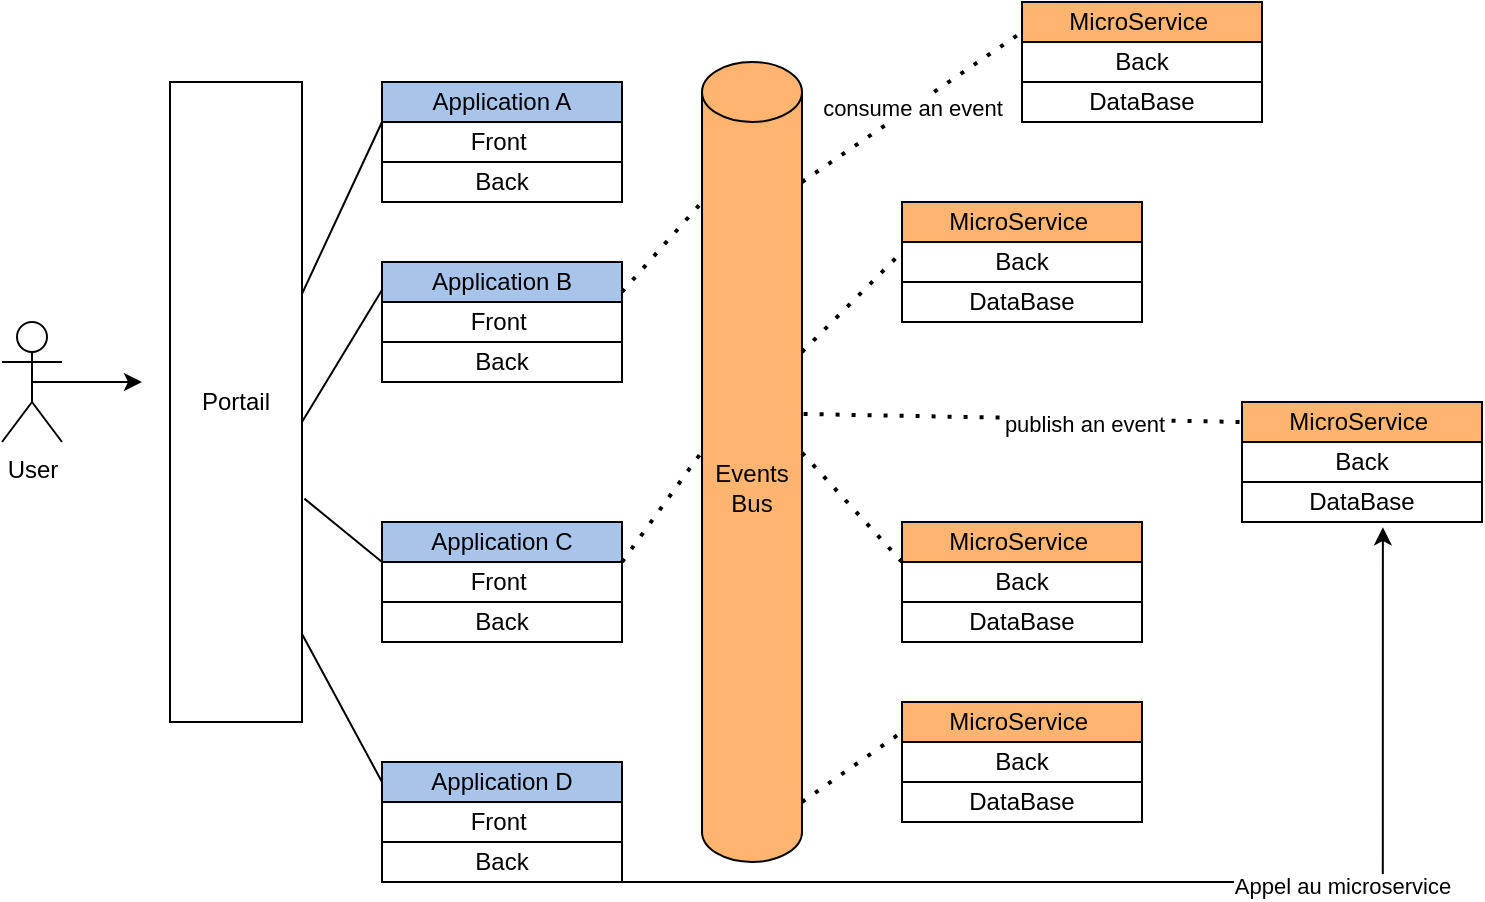 <mxfile version="13.8.9-1" type="github">
  <diagram id="q87qz0QwqE8sBQXYNTOX" name="Page-1">
    <mxGraphModel dx="1038" dy="548" grid="1" gridSize="10" guides="1" tooltips="1" connect="1" arrows="1" fold="1" page="1" pageScale="1" pageWidth="827" pageHeight="1169" math="0" shadow="0">
      <root>
        <mxCell id="0" />
        <mxCell id="1" parent="0" />
        <mxCell id="-Fz0O9VPjYnXU61P3-lc-1" value="Application A" style="rounded=0;whiteSpace=wrap;html=1;fillColor=#A9C4EB;" parent="1" vertex="1">
          <mxGeometry x="240" y="50" width="120" height="20" as="geometry" />
        </mxCell>
        <mxCell id="-Fz0O9VPjYnXU61P3-lc-2" value="User" style="shape=umlActor;verticalLabelPosition=bottom;verticalAlign=top;html=1;outlineConnect=0;" parent="1" vertex="1">
          <mxGeometry x="50" y="170" width="30" height="60" as="geometry" />
        </mxCell>
        <mxCell id="-Fz0O9VPjYnXU61P3-lc-5" value="" style="endArrow=classic;html=1;exitX=0.5;exitY=0.5;exitDx=0;exitDy=0;exitPerimeter=0;" parent="1" source="-Fz0O9VPjYnXU61P3-lc-2" edge="1">
          <mxGeometry width="50" height="50" relative="1" as="geometry">
            <mxPoint x="390" y="300" as="sourcePoint" />
            <mxPoint x="120" y="200" as="targetPoint" />
          </mxGeometry>
        </mxCell>
        <mxCell id="-Fz0O9VPjYnXU61P3-lc-10" style="edgeStyle=orthogonalEdgeStyle;rounded=0;orthogonalLoop=1;jettySize=auto;html=1;exitX=0.5;exitY=1;exitDx=0;exitDy=0;" parent="1" edge="1">
          <mxGeometry relative="1" as="geometry">
            <mxPoint x="745" y="200" as="sourcePoint" />
            <mxPoint x="745" y="200" as="targetPoint" />
          </mxGeometry>
        </mxCell>
        <mxCell id="-Fz0O9VPjYnXU61P3-lc-11" value="Portail" style="rounded=0;whiteSpace=wrap;html=1;" parent="1" vertex="1">
          <mxGeometry x="134" y="50" width="66" height="320" as="geometry" />
        </mxCell>
        <mxCell id="-Fz0O9VPjYnXU61P3-lc-12" value="Front&amp;nbsp;" style="rounded=0;whiteSpace=wrap;html=1;" parent="1" vertex="1">
          <mxGeometry x="240" y="70" width="120" height="20" as="geometry" />
        </mxCell>
        <mxCell id="-Fz0O9VPjYnXU61P3-lc-13" value="Back" style="rounded=0;whiteSpace=wrap;html=1;" parent="1" vertex="1">
          <mxGeometry x="240" y="90" width="120" height="20" as="geometry" />
        </mxCell>
        <mxCell id="-Fz0O9VPjYnXU61P3-lc-14" value="Application B" style="rounded=0;whiteSpace=wrap;html=1;fillColor=#A9C4EB;" parent="1" vertex="1">
          <mxGeometry x="240" y="140" width="120" height="20" as="geometry" />
        </mxCell>
        <mxCell id="-Fz0O9VPjYnXU61P3-lc-15" value="Front&amp;nbsp;" style="rounded=0;whiteSpace=wrap;html=1;" parent="1" vertex="1">
          <mxGeometry x="240" y="160" width="120" height="20" as="geometry" />
        </mxCell>
        <mxCell id="-Fz0O9VPjYnXU61P3-lc-16" value="Back" style="rounded=0;whiteSpace=wrap;html=1;" parent="1" vertex="1">
          <mxGeometry x="240" y="180" width="120" height="20" as="geometry" />
        </mxCell>
        <mxCell id="-Fz0O9VPjYnXU61P3-lc-19" value="Back" style="rounded=0;whiteSpace=wrap;html=1;" parent="1" vertex="1">
          <mxGeometry x="240" y="310" width="120" height="20" as="geometry" />
        </mxCell>
        <mxCell id="6cMaasl4A06SphGqTAwq-16" style="edgeStyle=orthogonalEdgeStyle;rounded=0;orthogonalLoop=1;jettySize=auto;html=1;exitX=1;exitY=0.5;exitDx=0;exitDy=0;entryX=0.587;entryY=1.13;entryDx=0;entryDy=0;entryPerimeter=0;" edge="1" parent="1" source="-Fz0O9VPjYnXU61P3-lc-20" target="-Fz0O9VPjYnXU61P3-lc-37">
          <mxGeometry relative="1" as="geometry">
            <Array as="points">
              <mxPoint x="360" y="450" />
              <mxPoint x="740" y="450" />
            </Array>
          </mxGeometry>
        </mxCell>
        <mxCell id="6cMaasl4A06SphGqTAwq-17" value="Appel au microservice" style="edgeLabel;html=1;align=center;verticalAlign=middle;resizable=0;points=[];" vertex="1" connectable="0" parent="6cMaasl4A06SphGqTAwq-16">
          <mxGeometry x="0.348" y="-2" relative="1" as="geometry">
            <mxPoint as="offset" />
          </mxGeometry>
        </mxCell>
        <mxCell id="-Fz0O9VPjYnXU61P3-lc-20" value="Application D" style="rounded=0;whiteSpace=wrap;html=1;fillColor=#A9C4EB;" parent="1" vertex="1">
          <mxGeometry x="240" y="390" width="120" height="20" as="geometry" />
        </mxCell>
        <mxCell id="-Fz0O9VPjYnXU61P3-lc-21" value="Front&amp;nbsp;" style="rounded=0;whiteSpace=wrap;html=1;" parent="1" vertex="1">
          <mxGeometry x="240" y="410" width="120" height="20" as="geometry" />
        </mxCell>
        <mxCell id="-Fz0O9VPjYnXU61P3-lc-22" value="Back" style="rounded=0;whiteSpace=wrap;html=1;" parent="1" vertex="1">
          <mxGeometry x="240" y="430" width="120" height="20" as="geometry" />
        </mxCell>
        <mxCell id="-Fz0O9VPjYnXU61P3-lc-23" value="MicroService&amp;nbsp;" style="rounded=0;whiteSpace=wrap;html=1;fillColor=#FFB570;" parent="1" vertex="1">
          <mxGeometry x="560" y="10" width="120" height="20" as="geometry" />
        </mxCell>
        <mxCell id="-Fz0O9VPjYnXU61P3-lc-24" value="Back" style="rounded=0;whiteSpace=wrap;html=1;" parent="1" vertex="1">
          <mxGeometry x="560" y="30" width="120" height="20" as="geometry" />
        </mxCell>
        <mxCell id="-Fz0O9VPjYnXU61P3-lc-25" value="DataBase" style="rounded=0;whiteSpace=wrap;html=1;" parent="1" vertex="1">
          <mxGeometry x="560" y="50" width="120" height="20" as="geometry" />
        </mxCell>
        <mxCell id="-Fz0O9VPjYnXU61P3-lc-26" value="MicroService&amp;nbsp;" style="rounded=0;whiteSpace=wrap;html=1;fillColor=#FFB570;" parent="1" vertex="1">
          <mxGeometry x="500" y="110" width="120" height="20" as="geometry" />
        </mxCell>
        <mxCell id="-Fz0O9VPjYnXU61P3-lc-27" value="Back" style="rounded=0;whiteSpace=wrap;html=1;" parent="1" vertex="1">
          <mxGeometry x="500" y="130" width="120" height="20" as="geometry" />
        </mxCell>
        <mxCell id="-Fz0O9VPjYnXU61P3-lc-28" value="DataBase" style="rounded=0;whiteSpace=wrap;html=1;" parent="1" vertex="1">
          <mxGeometry x="500" y="150" width="120" height="20" as="geometry" />
        </mxCell>
        <mxCell id="-Fz0O9VPjYnXU61P3-lc-29" value="MicroService&amp;nbsp;" style="rounded=0;whiteSpace=wrap;html=1;fillColor=#FFB570;" parent="1" vertex="1">
          <mxGeometry x="500" y="270" width="120" height="20" as="geometry" />
        </mxCell>
        <mxCell id="-Fz0O9VPjYnXU61P3-lc-30" value="Back" style="rounded=0;whiteSpace=wrap;html=1;" parent="1" vertex="1">
          <mxGeometry x="500" y="290" width="120" height="20" as="geometry" />
        </mxCell>
        <mxCell id="-Fz0O9VPjYnXU61P3-lc-31" value="DataBase" style="rounded=0;whiteSpace=wrap;html=1;" parent="1" vertex="1">
          <mxGeometry x="500" y="310" width="120" height="20" as="geometry" />
        </mxCell>
        <mxCell id="-Fz0O9VPjYnXU61P3-lc-32" value="MicroService&amp;nbsp;" style="rounded=0;whiteSpace=wrap;html=1;fillColor=#FFB570;" parent="1" vertex="1">
          <mxGeometry x="500" y="360" width="120" height="20" as="geometry" />
        </mxCell>
        <mxCell id="-Fz0O9VPjYnXU61P3-lc-33" value="Back" style="rounded=0;whiteSpace=wrap;html=1;" parent="1" vertex="1">
          <mxGeometry x="500" y="380" width="120" height="20" as="geometry" />
        </mxCell>
        <mxCell id="-Fz0O9VPjYnXU61P3-lc-34" value="DataBase" style="rounded=0;whiteSpace=wrap;html=1;" parent="1" vertex="1">
          <mxGeometry x="500" y="400" width="120" height="20" as="geometry" />
        </mxCell>
        <mxCell id="-Fz0O9VPjYnXU61P3-lc-35" value="MicroService&amp;nbsp;" style="rounded=0;whiteSpace=wrap;html=1;fillColor=#FFB570;" parent="1" vertex="1">
          <mxGeometry x="670" y="210" width="120" height="20" as="geometry" />
        </mxCell>
        <mxCell id="-Fz0O9VPjYnXU61P3-lc-36" value="Back" style="rounded=0;whiteSpace=wrap;html=1;" parent="1" vertex="1">
          <mxGeometry x="670" y="230" width="120" height="20" as="geometry" />
        </mxCell>
        <mxCell id="-Fz0O9VPjYnXU61P3-lc-37" value="DataBase" style="rounded=0;whiteSpace=wrap;html=1;" parent="1" vertex="1">
          <mxGeometry x="670" y="250" width="120" height="20" as="geometry" />
        </mxCell>
        <mxCell id="-Fz0O9VPjYnXU61P3-lc-38" value="" style="endArrow=none;html=1;exitX=0;exitY=0.5;exitDx=0;exitDy=0;" parent="1" source="-Fz0O9VPjYnXU61P3-lc-20" edge="1">
          <mxGeometry width="50" height="50" relative="1" as="geometry">
            <mxPoint x="240" y="320" as="sourcePoint" />
            <mxPoint x="200" y="326" as="targetPoint" />
          </mxGeometry>
        </mxCell>
        <mxCell id="-Fz0O9VPjYnXU61P3-lc-39" value="" style="endArrow=none;html=1;exitX=1.018;exitY=0.651;exitDx=0;exitDy=0;exitPerimeter=0;entryX=0;entryY=1;entryDx=0;entryDy=0;" parent="1" source="-Fz0O9VPjYnXU61P3-lc-11" edge="1" target="-Fz0O9VPjYnXU61P3-lc-42">
          <mxGeometry width="50" height="50" relative="1" as="geometry">
            <mxPoint x="490" y="290" as="sourcePoint" />
            <mxPoint x="240" y="250" as="targetPoint" />
          </mxGeometry>
        </mxCell>
        <mxCell id="-Fz0O9VPjYnXU61P3-lc-40" value="" style="endArrow=none;html=1;exitX=1;exitY=0.331;exitDx=0;exitDy=0;exitPerimeter=0;entryX=0;entryY=0;entryDx=0;entryDy=0;" parent="1" source="-Fz0O9VPjYnXU61P3-lc-11" target="-Fz0O9VPjYnXU61P3-lc-12" edge="1">
          <mxGeometry width="50" height="50" relative="1" as="geometry">
            <mxPoint x="190" y="150" as="sourcePoint" />
            <mxPoint x="240" y="100" as="targetPoint" />
          </mxGeometry>
        </mxCell>
        <mxCell id="-Fz0O9VPjYnXU61P3-lc-41" value="" style="endArrow=none;html=1;" parent="1" edge="1">
          <mxGeometry width="50" height="50" relative="1" as="geometry">
            <mxPoint x="200" y="220" as="sourcePoint" />
            <mxPoint x="240" y="154" as="targetPoint" />
            <Array as="points" />
          </mxGeometry>
        </mxCell>
        <mxCell id="-Fz0O9VPjYnXU61P3-lc-42" value="Application C" style="rounded=0;whiteSpace=wrap;html=1;fillColor=#A9C4EB;" parent="1" vertex="1">
          <mxGeometry x="240" y="270" width="120" height="20" as="geometry" />
        </mxCell>
        <mxCell id="-Fz0O9VPjYnXU61P3-lc-43" value="Front&amp;nbsp;" style="rounded=0;whiteSpace=wrap;html=1;" parent="1" vertex="1">
          <mxGeometry x="240" y="290" width="120" height="20" as="geometry" />
        </mxCell>
        <mxCell id="6cMaasl4A06SphGqTAwq-3" value="Events&lt;br&gt;Bus" style="shape=cylinder3;whiteSpace=wrap;html=1;boundedLbl=1;backgroundOutline=1;size=15;fillColor=#FFB570;" vertex="1" parent="1">
          <mxGeometry x="400" y="40" width="50" height="400" as="geometry" />
        </mxCell>
        <mxCell id="6cMaasl4A06SphGqTAwq-4" value="" style="endArrow=none;dashed=1;html=1;dashPattern=1 3;strokeWidth=2;entryX=0.968;entryY=0.484;entryDx=0;entryDy=0;entryPerimeter=0;" edge="1" parent="1" target="6cMaasl4A06SphGqTAwq-3">
          <mxGeometry width="50" height="50" relative="1" as="geometry">
            <mxPoint x="500" y="290" as="sourcePoint" />
            <mxPoint x="440" y="250" as="targetPoint" />
            <Array as="points">
              <mxPoint x="500" y="290" />
            </Array>
          </mxGeometry>
        </mxCell>
        <mxCell id="6cMaasl4A06SphGqTAwq-7" value="" style="endArrow=none;dashed=1;html=1;dashPattern=1 3;strokeWidth=2;" edge="1" parent="1">
          <mxGeometry width="50" height="50" relative="1" as="geometry">
            <mxPoint x="450" y="185" as="sourcePoint" />
            <mxPoint x="500" y="135" as="targetPoint" />
          </mxGeometry>
        </mxCell>
        <mxCell id="6cMaasl4A06SphGqTAwq-8" value="consume an event" style="endArrow=none;dashed=1;html=1;dashPattern=1 3;strokeWidth=2;entryX=0;entryY=0.75;entryDx=0;entryDy=0;" edge="1" parent="1" target="6cMaasl4A06SphGqTAwq-19">
          <mxGeometry width="50" height="50" relative="1" as="geometry">
            <mxPoint x="450" y="100" as="sourcePoint" />
            <mxPoint x="500" y="50" as="targetPoint" />
          </mxGeometry>
        </mxCell>
        <mxCell id="6cMaasl4A06SphGqTAwq-9" value="" style="endArrow=none;dashed=1;html=1;dashPattern=1 3;strokeWidth=2;exitX=1.016;exitY=0.44;exitDx=0;exitDy=0;exitPerimeter=0;entryX=0;entryY=0.5;entryDx=0;entryDy=0;" edge="1" parent="1" source="6cMaasl4A06SphGqTAwq-3" target="-Fz0O9VPjYnXU61P3-lc-35">
          <mxGeometry width="50" height="50" relative="1" as="geometry">
            <mxPoint x="620" y="250" as="sourcePoint" />
            <mxPoint x="670" y="200" as="targetPoint" />
          </mxGeometry>
        </mxCell>
        <mxCell id="6cMaasl4A06SphGqTAwq-18" value="publish an event" style="edgeLabel;html=1;align=center;verticalAlign=middle;resizable=0;points=[];" vertex="1" connectable="0" parent="6cMaasl4A06SphGqTAwq-9">
          <mxGeometry x="0.278" y="-2" relative="1" as="geometry">
            <mxPoint as="offset" />
          </mxGeometry>
        </mxCell>
        <mxCell id="6cMaasl4A06SphGqTAwq-12" value="" style="endArrow=none;dashed=1;html=1;dashPattern=1 3;strokeWidth=2;entryX=0;entryY=0.75;entryDx=0;entryDy=0;" edge="1" parent="1" target="-Fz0O9VPjYnXU61P3-lc-32">
          <mxGeometry width="50" height="50" relative="1" as="geometry">
            <mxPoint x="450" y="410" as="sourcePoint" />
            <mxPoint x="500" y="360" as="targetPoint" />
          </mxGeometry>
        </mxCell>
        <mxCell id="6cMaasl4A06SphGqTAwq-13" value="" style="endArrow=none;dashed=1;html=1;dashPattern=1 3;strokeWidth=2;exitX=1;exitY=0.75;exitDx=0;exitDy=0;" edge="1" parent="1" source="-Fz0O9VPjYnXU61P3-lc-14">
          <mxGeometry width="50" height="50" relative="1" as="geometry">
            <mxPoint x="360" y="130" as="sourcePoint" />
            <mxPoint x="400" y="110" as="targetPoint" />
          </mxGeometry>
        </mxCell>
        <mxCell id="6cMaasl4A06SphGqTAwq-14" value="" style="endArrow=none;dashed=1;html=1;dashPattern=1 3;strokeWidth=2;entryX=0.04;entryY=0.48;entryDx=0;entryDy=0;entryPerimeter=0;exitX=1;exitY=0;exitDx=0;exitDy=0;" edge="1" parent="1" source="-Fz0O9VPjYnXU61P3-lc-43" target="6cMaasl4A06SphGqTAwq-3">
          <mxGeometry width="50" height="50" relative="1" as="geometry">
            <mxPoint x="390" y="300" as="sourcePoint" />
            <mxPoint x="440" y="250" as="targetPoint" />
          </mxGeometry>
        </mxCell>
        <mxCell id="6cMaasl4A06SphGqTAwq-19" value="MicroService&amp;nbsp;" style="rounded=0;whiteSpace=wrap;html=1;fillColor=#FFB570;" vertex="1" parent="1">
          <mxGeometry x="560" y="10" width="120" height="20" as="geometry" />
        </mxCell>
        <mxCell id="6cMaasl4A06SphGqTAwq-20" value="Back" style="rounded=0;whiteSpace=wrap;html=1;" vertex="1" parent="1">
          <mxGeometry x="560" y="30" width="120" height="20" as="geometry" />
        </mxCell>
      </root>
    </mxGraphModel>
  </diagram>
</mxfile>
